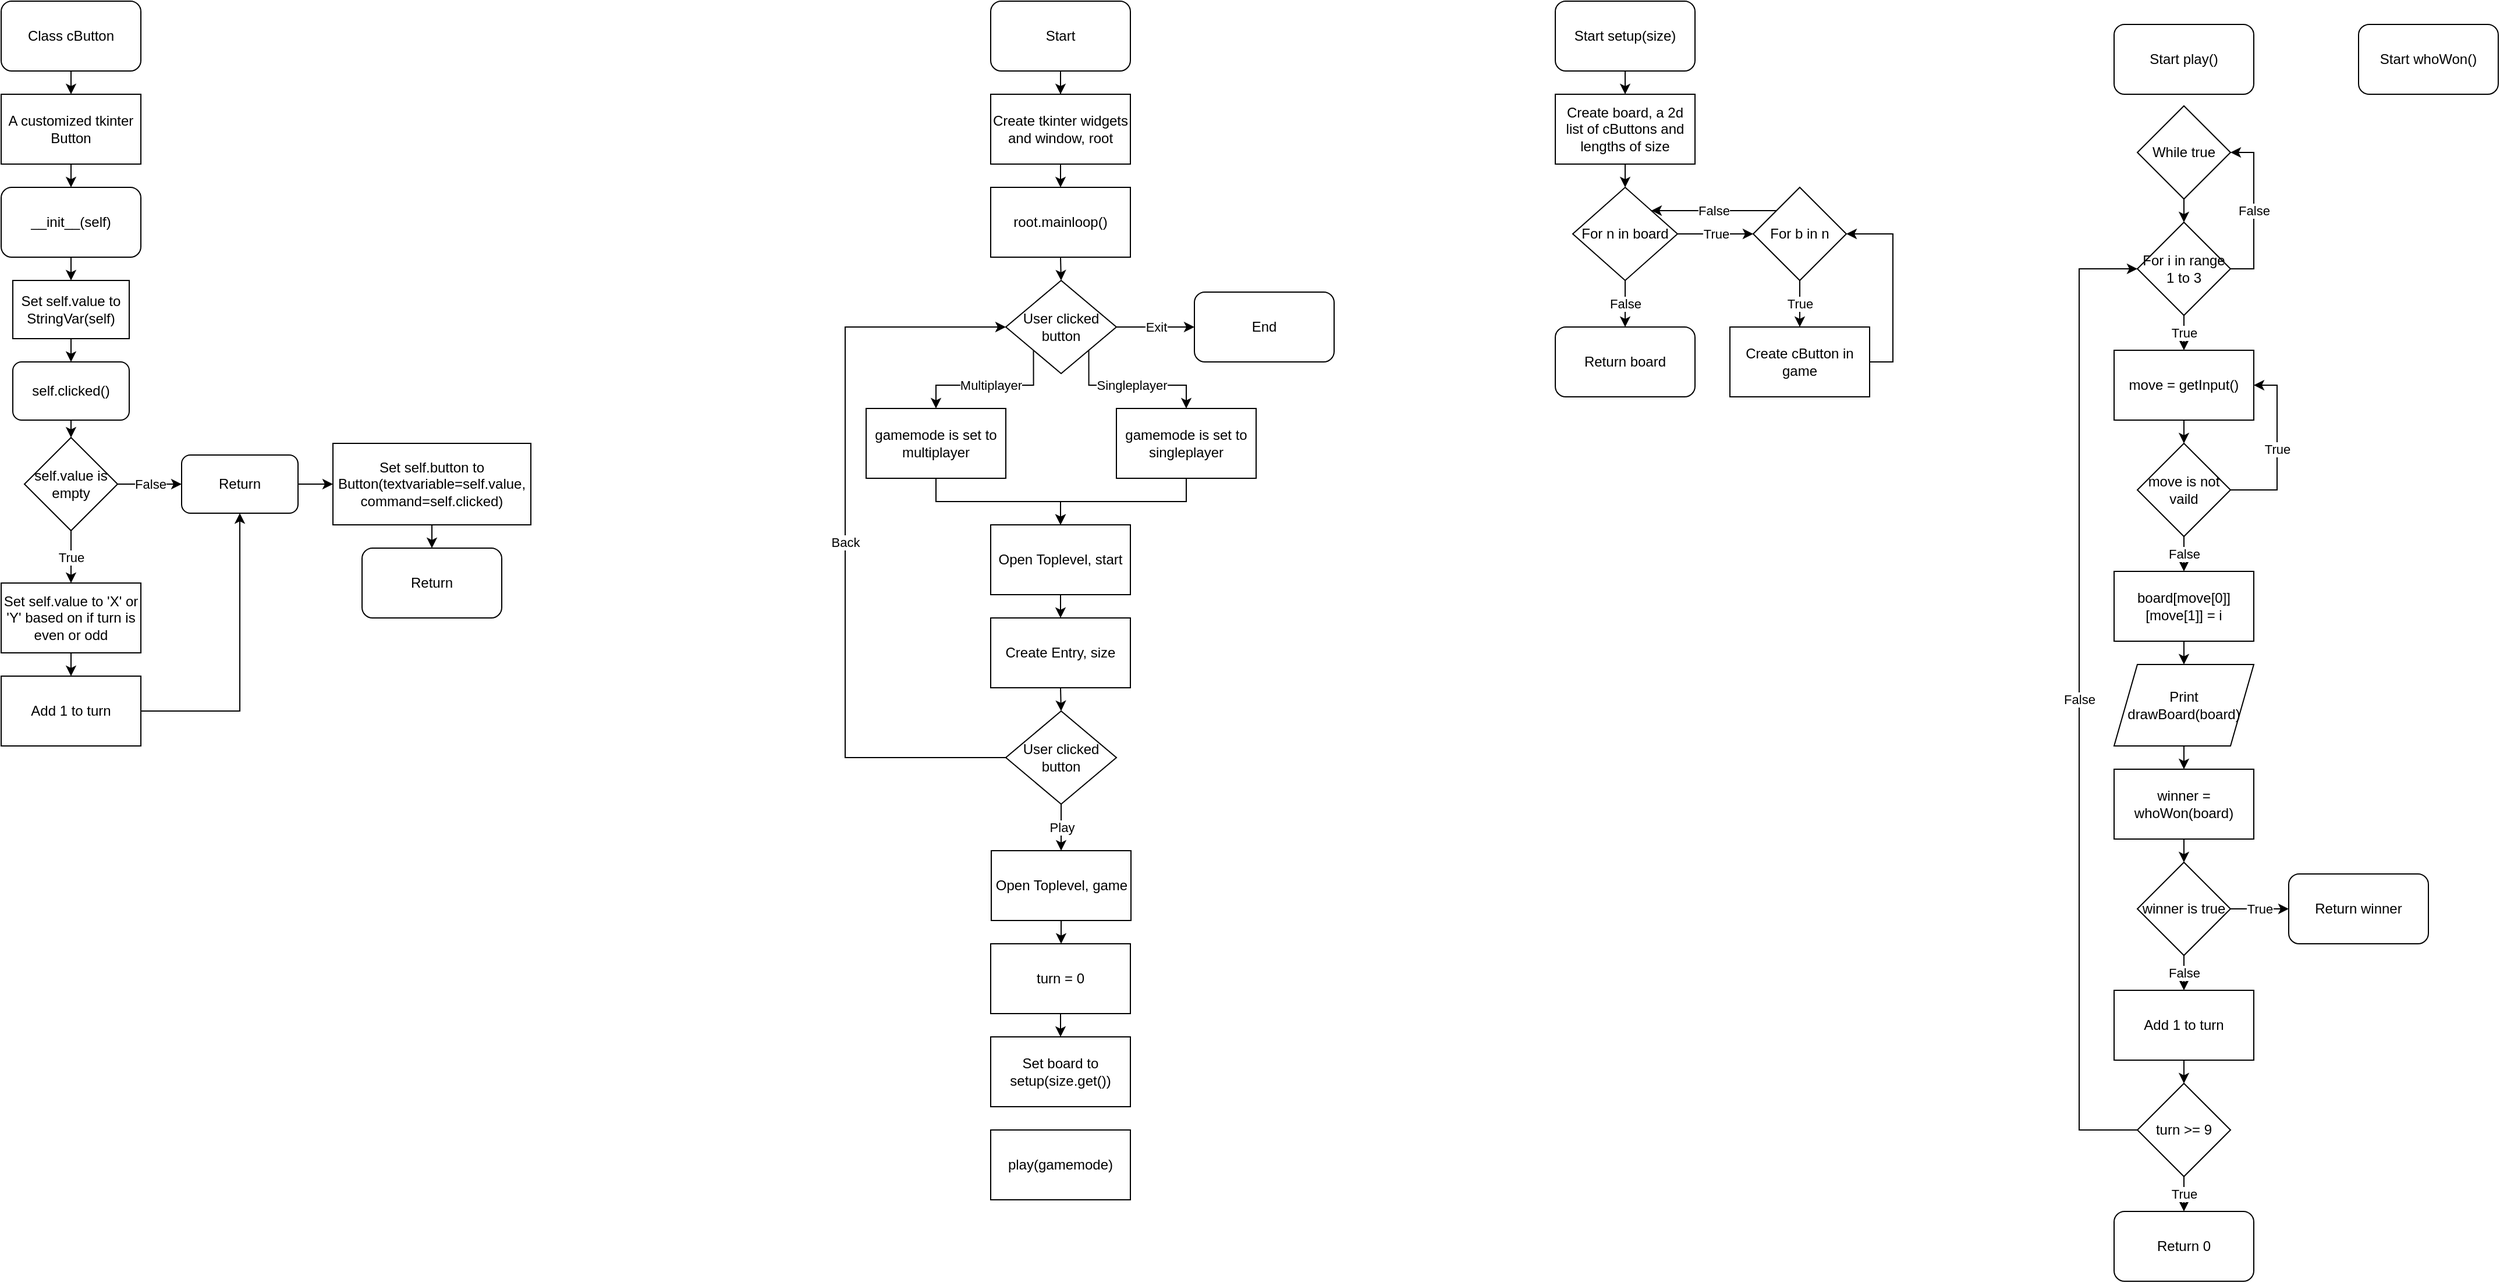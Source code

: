 <mxfile version="15.0.2" type="device"><diagram id="6clIkwtcAC-b_WzeR6XE" name="Page-1"><mxGraphModel dx="3020" dy="1205" grid="1" gridSize="10" guides="1" tooltips="1" connect="1" arrows="1" fold="1" page="1" pageScale="1" pageWidth="850" pageHeight="1100" math="0" shadow="0"><root><mxCell id="0"/><mxCell id="1" parent="0"/><mxCell id="fWspb8EAFHoqfbDvPN3U-147" style="edgeStyle=orthogonalEdgeStyle;rounded=0;orthogonalLoop=1;jettySize=auto;html=1;exitX=0.5;exitY=1;exitDx=0;exitDy=0;" edge="1" parent="1" source="fWspb8EAFHoqfbDvPN3U-2" target="fWspb8EAFHoqfbDvPN3U-3"><mxGeometry relative="1" as="geometry"/></mxCell><mxCell id="fWspb8EAFHoqfbDvPN3U-2" value="Start" style="rounded=1;whiteSpace=wrap;html=1;" vertex="1" parent="1"><mxGeometry x="365" width="120" height="60" as="geometry"/></mxCell><mxCell id="fWspb8EAFHoqfbDvPN3U-148" style="edgeStyle=orthogonalEdgeStyle;rounded=0;orthogonalLoop=1;jettySize=auto;html=1;exitX=0.5;exitY=1;exitDx=0;exitDy=0;entryX=0.5;entryY=0;entryDx=0;entryDy=0;" edge="1" parent="1" source="fWspb8EAFHoqfbDvPN3U-3" target="fWspb8EAFHoqfbDvPN3U-129"><mxGeometry relative="1" as="geometry"/></mxCell><mxCell id="fWspb8EAFHoqfbDvPN3U-3" value="Create tkinter widgets and window, root" style="rounded=0;whiteSpace=wrap;html=1;" vertex="1" parent="1"><mxGeometry x="365" y="80" width="120" height="60" as="geometry"/></mxCell><mxCell id="fWspb8EAFHoqfbDvPN3U-195" style="edgeStyle=orthogonalEdgeStyle;rounded=0;orthogonalLoop=1;jettySize=auto;html=1;exitX=0.5;exitY=1;exitDx=0;exitDy=0;entryX=0.5;entryY=0;entryDx=0;entryDy=0;" edge="1" parent="1" source="fWspb8EAFHoqfbDvPN3U-11" target="fWspb8EAFHoqfbDvPN3U-181"><mxGeometry relative="1" as="geometry"/></mxCell><mxCell id="fWspb8EAFHoqfbDvPN3U-11" value="Create board, a 2d list of cButtons and lengths of size" style="rounded=0;whiteSpace=wrap;html=1;" vertex="1" parent="1"><mxGeometry x="850" y="80" width="120" height="60" as="geometry"/></mxCell><mxCell id="fWspb8EAFHoqfbDvPN3U-18" style="edgeStyle=orthogonalEdgeStyle;rounded=0;orthogonalLoop=1;jettySize=auto;html=1;exitX=0.5;exitY=1;exitDx=0;exitDy=0;entryX=0.5;entryY=0;entryDx=0;entryDy=0;" edge="1" parent="1" source="fWspb8EAFHoqfbDvPN3U-19" target="fWspb8EAFHoqfbDvPN3U-22"><mxGeometry relative="1" as="geometry"/></mxCell><mxCell id="fWspb8EAFHoqfbDvPN3U-19" value="While true" style="rhombus;whiteSpace=wrap;html=1;" vertex="1" parent="1"><mxGeometry x="1350" y="90" width="80" height="80" as="geometry"/></mxCell><mxCell id="fWspb8EAFHoqfbDvPN3U-20" value="True" style="edgeStyle=orthogonalEdgeStyle;rounded=0;orthogonalLoop=1;jettySize=auto;html=1;exitX=0.5;exitY=1;exitDx=0;exitDy=0;entryX=0.5;entryY=0;entryDx=0;entryDy=0;" edge="1" parent="1" source="fWspb8EAFHoqfbDvPN3U-22" target="fWspb8EAFHoqfbDvPN3U-24"><mxGeometry relative="1" as="geometry"/></mxCell><mxCell id="fWspb8EAFHoqfbDvPN3U-21" value="False" style="edgeStyle=orthogonalEdgeStyle;rounded=0;orthogonalLoop=1;jettySize=auto;html=1;exitX=1;exitY=0.5;exitDx=0;exitDy=0;entryX=1;entryY=0.5;entryDx=0;entryDy=0;" edge="1" parent="1" source="fWspb8EAFHoqfbDvPN3U-22" target="fWspb8EAFHoqfbDvPN3U-19"><mxGeometry relative="1" as="geometry"/></mxCell><mxCell id="fWspb8EAFHoqfbDvPN3U-22" value="For i in range 1 to 3" style="rhombus;whiteSpace=wrap;html=1;" vertex="1" parent="1"><mxGeometry x="1350" y="190" width="80" height="80" as="geometry"/></mxCell><mxCell id="fWspb8EAFHoqfbDvPN3U-23" style="edgeStyle=orthogonalEdgeStyle;rounded=0;orthogonalLoop=1;jettySize=auto;html=1;exitX=0.5;exitY=1;exitDx=0;exitDy=0;entryX=0.5;entryY=0;entryDx=0;entryDy=0;" edge="1" parent="1" source="fWspb8EAFHoqfbDvPN3U-24" target="fWspb8EAFHoqfbDvPN3U-45"><mxGeometry relative="1" as="geometry"/></mxCell><mxCell id="fWspb8EAFHoqfbDvPN3U-24" value="move = getInput()" style="rounded=0;whiteSpace=wrap;html=1;" vertex="1" parent="1"><mxGeometry x="1330" y="300" width="120" height="60" as="geometry"/></mxCell><mxCell id="fWspb8EAFHoqfbDvPN3U-42" value="True" style="edgeStyle=orthogonalEdgeStyle;rounded=0;orthogonalLoop=1;jettySize=auto;html=1;exitX=1;exitY=0.5;exitDx=0;exitDy=0;entryX=1;entryY=0.5;entryDx=0;entryDy=0;" edge="1" parent="1" source="fWspb8EAFHoqfbDvPN3U-45" target="fWspb8EAFHoqfbDvPN3U-24"><mxGeometry relative="1" as="geometry"><Array as="points"><mxPoint x="1470" y="420"/><mxPoint x="1470" y="330"/></Array></mxGeometry></mxCell><mxCell id="fWspb8EAFHoqfbDvPN3U-44" value="False" style="edgeStyle=orthogonalEdgeStyle;rounded=0;orthogonalLoop=1;jettySize=auto;html=1;exitX=0.5;exitY=1;exitDx=0;exitDy=0;entryX=0.5;entryY=0;entryDx=0;entryDy=0;" edge="1" parent="1" source="fWspb8EAFHoqfbDvPN3U-45" target="fWspb8EAFHoqfbDvPN3U-48"><mxGeometry relative="1" as="geometry"/></mxCell><mxCell id="fWspb8EAFHoqfbDvPN3U-45" value="move is not vaild" style="rhombus;whiteSpace=wrap;html=1;" vertex="1" parent="1"><mxGeometry x="1350" y="380" width="80" height="80" as="geometry"/></mxCell><mxCell id="fWspb8EAFHoqfbDvPN3U-47" style="edgeStyle=orthogonalEdgeStyle;rounded=0;orthogonalLoop=1;jettySize=auto;html=1;exitX=0.5;exitY=1;exitDx=0;exitDy=0;entryX=0.5;entryY=0;entryDx=0;entryDy=0;" edge="1" parent="1" source="fWspb8EAFHoqfbDvPN3U-48" target="fWspb8EAFHoqfbDvPN3U-50"><mxGeometry relative="1" as="geometry"/></mxCell><mxCell id="fWspb8EAFHoqfbDvPN3U-48" value="board[move[0]][move[1]] = i" style="rounded=0;whiteSpace=wrap;html=1;" vertex="1" parent="1"><mxGeometry x="1330" y="490" width="120" height="60" as="geometry"/></mxCell><mxCell id="fWspb8EAFHoqfbDvPN3U-49" style="edgeStyle=orthogonalEdgeStyle;rounded=0;orthogonalLoop=1;jettySize=auto;html=1;exitX=0.5;exitY=1;exitDx=0;exitDy=0;entryX=0.5;entryY=0;entryDx=0;entryDy=0;" edge="1" parent="1" source="fWspb8EAFHoqfbDvPN3U-50" target="fWspb8EAFHoqfbDvPN3U-75"><mxGeometry relative="1" as="geometry"/></mxCell><mxCell id="fWspb8EAFHoqfbDvPN3U-50" value="Print drawBoard(board)" style="shape=parallelogram;perimeter=parallelogramPerimeter;whiteSpace=wrap;html=1;fixedSize=1;" vertex="1" parent="1"><mxGeometry x="1330" y="570" width="120" height="70" as="geometry"/></mxCell><mxCell id="fWspb8EAFHoqfbDvPN3U-74" style="edgeStyle=orthogonalEdgeStyle;rounded=0;orthogonalLoop=1;jettySize=auto;html=1;exitX=0.5;exitY=1;exitDx=0;exitDy=0;entryX=0.5;entryY=0;entryDx=0;entryDy=0;" edge="1" parent="1" source="fWspb8EAFHoqfbDvPN3U-75" target="fWspb8EAFHoqfbDvPN3U-105"><mxGeometry relative="1" as="geometry"/></mxCell><mxCell id="fWspb8EAFHoqfbDvPN3U-75" value="winner = whoWon(board)" style="rounded=0;whiteSpace=wrap;html=1;" vertex="1" parent="1"><mxGeometry x="1330" y="660" width="120" height="60" as="geometry"/></mxCell><mxCell id="fWspb8EAFHoqfbDvPN3U-77" value="Start whoWon()" style="rounded=1;whiteSpace=wrap;html=1;" vertex="1" parent="1"><mxGeometry x="1540" y="20" width="120" height="60" as="geometry"/></mxCell><mxCell id="fWspb8EAFHoqfbDvPN3U-103" value="True" style="edgeStyle=orthogonalEdgeStyle;rounded=0;orthogonalLoop=1;jettySize=auto;html=1;exitX=1;exitY=0.5;exitDx=0;exitDy=0;entryX=0;entryY=0.5;entryDx=0;entryDy=0;" edge="1" parent="1" source="fWspb8EAFHoqfbDvPN3U-105" target="fWspb8EAFHoqfbDvPN3U-106"><mxGeometry relative="1" as="geometry"/></mxCell><mxCell id="fWspb8EAFHoqfbDvPN3U-104" value="False" style="edgeStyle=orthogonalEdgeStyle;rounded=0;orthogonalLoop=1;jettySize=auto;html=1;exitX=0.5;exitY=1;exitDx=0;exitDy=0;entryX=0.5;entryY=0;entryDx=0;entryDy=0;" edge="1" parent="1" source="fWspb8EAFHoqfbDvPN3U-105" target="fWspb8EAFHoqfbDvPN3U-108"><mxGeometry relative="1" as="geometry"/></mxCell><mxCell id="fWspb8EAFHoqfbDvPN3U-105" value="winner is true" style="rhombus;whiteSpace=wrap;html=1;" vertex="1" parent="1"><mxGeometry x="1350" y="740" width="80" height="80" as="geometry"/></mxCell><mxCell id="fWspb8EAFHoqfbDvPN3U-106" value="Return winner" style="rounded=1;whiteSpace=wrap;html=1;" vertex="1" parent="1"><mxGeometry x="1480" y="750" width="120" height="60" as="geometry"/></mxCell><mxCell id="fWspb8EAFHoqfbDvPN3U-107" style="edgeStyle=orthogonalEdgeStyle;rounded=0;orthogonalLoop=1;jettySize=auto;html=1;exitX=0.5;exitY=1;exitDx=0;exitDy=0;entryX=0.5;entryY=0;entryDx=0;entryDy=0;" edge="1" parent="1" source="fWspb8EAFHoqfbDvPN3U-108" target="fWspb8EAFHoqfbDvPN3U-111"><mxGeometry relative="1" as="geometry"/></mxCell><mxCell id="fWspb8EAFHoqfbDvPN3U-108" value="Add 1 to turn" style="rounded=0;whiteSpace=wrap;html=1;" vertex="1" parent="1"><mxGeometry x="1330" y="850" width="120" height="60" as="geometry"/></mxCell><mxCell id="fWspb8EAFHoqfbDvPN3U-109" value="True" style="edgeStyle=orthogonalEdgeStyle;rounded=0;orthogonalLoop=1;jettySize=auto;html=1;exitX=0.5;exitY=1;exitDx=0;exitDy=0;entryX=0.5;entryY=0;entryDx=0;entryDy=0;" edge="1" parent="1" source="fWspb8EAFHoqfbDvPN3U-111" target="fWspb8EAFHoqfbDvPN3U-112"><mxGeometry relative="1" as="geometry"/></mxCell><mxCell id="fWspb8EAFHoqfbDvPN3U-110" value="False" style="edgeStyle=orthogonalEdgeStyle;rounded=0;orthogonalLoop=1;jettySize=auto;html=1;exitX=0;exitY=0.5;exitDx=0;exitDy=0;entryX=0;entryY=0.5;entryDx=0;entryDy=0;" edge="1" parent="1" source="fWspb8EAFHoqfbDvPN3U-111" target="fWspb8EAFHoqfbDvPN3U-22"><mxGeometry relative="1" as="geometry"><mxPoint x="1210" y="440" as="targetPoint"/><Array as="points"><mxPoint x="1300" y="970"/><mxPoint x="1300" y="230"/></Array></mxGeometry></mxCell><mxCell id="fWspb8EAFHoqfbDvPN3U-111" value="turn &amp;gt;= 9" style="rhombus;whiteSpace=wrap;html=1;" vertex="1" parent="1"><mxGeometry x="1350" y="930" width="80" height="80" as="geometry"/></mxCell><mxCell id="fWspb8EAFHoqfbDvPN3U-112" value="Return 0" style="rounded=1;whiteSpace=wrap;html=1;" vertex="1" parent="1"><mxGeometry x="1330" y="1040" width="120" height="60" as="geometry"/></mxCell><mxCell id="fWspb8EAFHoqfbDvPN3U-149" style="edgeStyle=orthogonalEdgeStyle;rounded=0;orthogonalLoop=1;jettySize=auto;html=1;exitX=0.5;exitY=1;exitDx=0;exitDy=0;entryX=0.5;entryY=0;entryDx=0;entryDy=0;" edge="1" parent="1" source="fWspb8EAFHoqfbDvPN3U-129" target="fWspb8EAFHoqfbDvPN3U-130"><mxGeometry relative="1" as="geometry"/></mxCell><mxCell id="fWspb8EAFHoqfbDvPN3U-129" value="root.mainloop()" style="rounded=0;whiteSpace=wrap;html=1;" vertex="1" parent="1"><mxGeometry x="365" y="160" width="120" height="60" as="geometry"/></mxCell><mxCell id="fWspb8EAFHoqfbDvPN3U-134" value="Exit" style="edgeStyle=orthogonalEdgeStyle;rounded=0;orthogonalLoop=1;jettySize=auto;html=1;exitX=1;exitY=0.5;exitDx=0;exitDy=0;entryX=0;entryY=0.5;entryDx=0;entryDy=0;" edge="1" parent="1" source="fWspb8EAFHoqfbDvPN3U-130" target="fWspb8EAFHoqfbDvPN3U-133"><mxGeometry relative="1" as="geometry"/></mxCell><mxCell id="fWspb8EAFHoqfbDvPN3U-135" value="Multiplayer" style="edgeStyle=orthogonalEdgeStyle;rounded=0;orthogonalLoop=1;jettySize=auto;html=1;exitX=0;exitY=1;exitDx=0;exitDy=0;entryX=0.5;entryY=0;entryDx=0;entryDy=0;" edge="1" parent="1" source="fWspb8EAFHoqfbDvPN3U-130" target="fWspb8EAFHoqfbDvPN3U-131"><mxGeometry relative="1" as="geometry"><Array as="points"><mxPoint x="402" y="330"/><mxPoint x="318" y="330"/></Array></mxGeometry></mxCell><mxCell id="fWspb8EAFHoqfbDvPN3U-136" value="Singleplayer" style="edgeStyle=orthogonalEdgeStyle;rounded=0;orthogonalLoop=1;jettySize=auto;html=1;exitX=1;exitY=1;exitDx=0;exitDy=0;entryX=0.5;entryY=0;entryDx=0;entryDy=0;" edge="1" parent="1" source="fWspb8EAFHoqfbDvPN3U-130" target="fWspb8EAFHoqfbDvPN3U-132"><mxGeometry relative="1" as="geometry"><Array as="points"><mxPoint x="449" y="330"/><mxPoint x="533" y="330"/></Array></mxGeometry></mxCell><mxCell id="fWspb8EAFHoqfbDvPN3U-130" value="User clicked button" style="rhombus;whiteSpace=wrap;html=1;" vertex="1" parent="1"><mxGeometry x="378" y="240" width="95" height="80" as="geometry"/></mxCell><mxCell id="fWspb8EAFHoqfbDvPN3U-138" style="edgeStyle=orthogonalEdgeStyle;rounded=0;orthogonalLoop=1;jettySize=auto;html=1;exitX=0.5;exitY=1;exitDx=0;exitDy=0;" edge="1" parent="1" source="fWspb8EAFHoqfbDvPN3U-131" target="fWspb8EAFHoqfbDvPN3U-137"><mxGeometry relative="1" as="geometry"/></mxCell><mxCell id="fWspb8EAFHoqfbDvPN3U-131" value="gamemode is set to multiplayer" style="rounded=0;whiteSpace=wrap;html=1;" vertex="1" parent="1"><mxGeometry x="258" y="350" width="120" height="60" as="geometry"/></mxCell><mxCell id="fWspb8EAFHoqfbDvPN3U-139" style="edgeStyle=orthogonalEdgeStyle;rounded=0;orthogonalLoop=1;jettySize=auto;html=1;exitX=0.5;exitY=1;exitDx=0;exitDy=0;entryX=0.5;entryY=0;entryDx=0;entryDy=0;" edge="1" parent="1" source="fWspb8EAFHoqfbDvPN3U-132" target="fWspb8EAFHoqfbDvPN3U-137"><mxGeometry relative="1" as="geometry"/></mxCell><mxCell id="fWspb8EAFHoqfbDvPN3U-132" value="gamemode is set to singleplayer" style="rounded=0;whiteSpace=wrap;html=1;" vertex="1" parent="1"><mxGeometry x="473" y="350" width="120" height="60" as="geometry"/></mxCell><mxCell id="fWspb8EAFHoqfbDvPN3U-133" value="End" style="rounded=1;whiteSpace=wrap;html=1;" vertex="1" parent="1"><mxGeometry x="540" y="250" width="120" height="60" as="geometry"/></mxCell><mxCell id="fWspb8EAFHoqfbDvPN3U-237" style="edgeStyle=orthogonalEdgeStyle;rounded=0;orthogonalLoop=1;jettySize=auto;html=1;exitX=0.5;exitY=1;exitDx=0;exitDy=0;entryX=0.5;entryY=0;entryDx=0;entryDy=0;" edge="1" parent="1" source="fWspb8EAFHoqfbDvPN3U-137" target="fWspb8EAFHoqfbDvPN3U-235"><mxGeometry relative="1" as="geometry"/></mxCell><mxCell id="fWspb8EAFHoqfbDvPN3U-137" value="Open Toplevel, start" style="rounded=0;whiteSpace=wrap;html=1;" vertex="1" parent="1"><mxGeometry x="365" y="450" width="120" height="60" as="geometry"/></mxCell><mxCell id="fWspb8EAFHoqfbDvPN3U-143" value="Back" style="edgeStyle=orthogonalEdgeStyle;rounded=0;orthogonalLoop=1;jettySize=auto;html=1;exitX=0;exitY=0.5;exitDx=0;exitDy=0;entryX=0;entryY=0.5;entryDx=0;entryDy=0;" edge="1" parent="1" source="fWspb8EAFHoqfbDvPN3U-141" target="fWspb8EAFHoqfbDvPN3U-130"><mxGeometry relative="1" as="geometry"><Array as="points"><mxPoint x="240" y="650"/><mxPoint x="240" y="280"/></Array></mxGeometry></mxCell><mxCell id="fWspb8EAFHoqfbDvPN3U-145" value="Play" style="edgeStyle=orthogonalEdgeStyle;rounded=0;orthogonalLoop=1;jettySize=auto;html=1;exitX=0.5;exitY=1;exitDx=0;exitDy=0;entryX=0.5;entryY=0;entryDx=0;entryDy=0;" edge="1" parent="1" source="fWspb8EAFHoqfbDvPN3U-141" target="fWspb8EAFHoqfbDvPN3U-146"><mxGeometry relative="1" as="geometry"><mxPoint x="425" y="730" as="targetPoint"/></mxGeometry></mxCell><mxCell id="fWspb8EAFHoqfbDvPN3U-141" value="User clicked button" style="rhombus;whiteSpace=wrap;html=1;" vertex="1" parent="1"><mxGeometry x="378" y="610" width="95" height="80" as="geometry"/></mxCell><mxCell id="fWspb8EAFHoqfbDvPN3U-213" style="edgeStyle=orthogonalEdgeStyle;rounded=0;orthogonalLoop=1;jettySize=auto;html=1;exitX=0.5;exitY=1;exitDx=0;exitDy=0;" edge="1" parent="1" source="fWspb8EAFHoqfbDvPN3U-146" target="fWspb8EAFHoqfbDvPN3U-212"><mxGeometry relative="1" as="geometry"/></mxCell><mxCell id="fWspb8EAFHoqfbDvPN3U-146" value="Open Toplevel, game" style="rounded=0;whiteSpace=wrap;html=1;" vertex="1" parent="1"><mxGeometry x="365.5" y="730" width="120" height="60" as="geometry"/></mxCell><mxCell id="fWspb8EAFHoqfbDvPN3U-151" value="Set board to setup(size.get())" style="rounded=0;whiteSpace=wrap;html=1;" vertex="1" parent="1"><mxGeometry x="365" y="890" width="120" height="60" as="geometry"/></mxCell><mxCell id="fWspb8EAFHoqfbDvPN3U-194" style="edgeStyle=orthogonalEdgeStyle;rounded=0;orthogonalLoop=1;jettySize=auto;html=1;exitX=0.5;exitY=1;exitDx=0;exitDy=0;entryX=0.5;entryY=0;entryDx=0;entryDy=0;" edge="1" parent="1" source="fWspb8EAFHoqfbDvPN3U-152" target="fWspb8EAFHoqfbDvPN3U-11"><mxGeometry relative="1" as="geometry"/></mxCell><mxCell id="fWspb8EAFHoqfbDvPN3U-152" value="Start setup(size)" style="rounded=1;whiteSpace=wrap;html=1;" vertex="1" parent="1"><mxGeometry x="850" width="120" height="60" as="geometry"/></mxCell><mxCell id="fWspb8EAFHoqfbDvPN3U-225" style="edgeStyle=orthogonalEdgeStyle;rounded=0;orthogonalLoop=1;jettySize=auto;html=1;exitX=0.5;exitY=1;exitDx=0;exitDy=0;entryX=0.5;entryY=0;entryDx=0;entryDy=0;" edge="1" parent="1" source="fWspb8EAFHoqfbDvPN3U-155" target="fWspb8EAFHoqfbDvPN3U-156"><mxGeometry relative="1" as="geometry"/></mxCell><mxCell id="fWspb8EAFHoqfbDvPN3U-155" value="Class cButton" style="rounded=1;whiteSpace=wrap;html=1;" vertex="1" parent="1"><mxGeometry x="-485" width="120" height="60" as="geometry"/></mxCell><mxCell id="fWspb8EAFHoqfbDvPN3U-233" style="edgeStyle=orthogonalEdgeStyle;rounded=0;orthogonalLoop=1;jettySize=auto;html=1;exitX=0.5;exitY=1;exitDx=0;exitDy=0;entryX=0.5;entryY=0;entryDx=0;entryDy=0;" edge="1" parent="1" source="fWspb8EAFHoqfbDvPN3U-156" target="fWspb8EAFHoqfbDvPN3U-210"><mxGeometry relative="1" as="geometry"/></mxCell><mxCell id="fWspb8EAFHoqfbDvPN3U-156" value="A customized tkinter Button" style="rounded=0;whiteSpace=wrap;html=1;" vertex="1" parent="1"><mxGeometry x="-485" y="80" width="120" height="60" as="geometry"/></mxCell><mxCell id="fWspb8EAFHoqfbDvPN3U-190" value="True" style="edgeStyle=orthogonalEdgeStyle;rounded=0;orthogonalLoop=1;jettySize=auto;html=1;exitX=1;exitY=0.5;exitDx=0;exitDy=0;" edge="1" parent="1" source="fWspb8EAFHoqfbDvPN3U-181" target="fWspb8EAFHoqfbDvPN3U-182"><mxGeometry relative="1" as="geometry"/></mxCell><mxCell id="fWspb8EAFHoqfbDvPN3U-200" value="False" style="edgeStyle=orthogonalEdgeStyle;rounded=0;orthogonalLoop=1;jettySize=auto;html=1;exitX=0.5;exitY=1;exitDx=0;exitDy=0;entryX=0.5;entryY=0;entryDx=0;entryDy=0;" edge="1" parent="1" source="fWspb8EAFHoqfbDvPN3U-181" target="fWspb8EAFHoqfbDvPN3U-201"><mxGeometry relative="1" as="geometry"><mxPoint x="910" y="280.0" as="targetPoint"/></mxGeometry></mxCell><mxCell id="fWspb8EAFHoqfbDvPN3U-181" value="For n in board" style="rhombus;whiteSpace=wrap;html=1;" vertex="1" parent="1"><mxGeometry x="865" y="160" width="90" height="80" as="geometry"/></mxCell><mxCell id="fWspb8EAFHoqfbDvPN3U-185" value="True" style="edgeStyle=orthogonalEdgeStyle;rounded=0;orthogonalLoop=1;jettySize=auto;html=1;exitX=0.5;exitY=1;exitDx=0;exitDy=0;entryX=0.5;entryY=0;entryDx=0;entryDy=0;" edge="1" parent="1" source="fWspb8EAFHoqfbDvPN3U-182" target="fWspb8EAFHoqfbDvPN3U-183"><mxGeometry relative="1" as="geometry"/></mxCell><mxCell id="fWspb8EAFHoqfbDvPN3U-192" value="False" style="edgeStyle=orthogonalEdgeStyle;rounded=0;orthogonalLoop=1;jettySize=auto;html=1;exitX=0;exitY=0;exitDx=0;exitDy=0;entryX=1;entryY=0;entryDx=0;entryDy=0;" edge="1" parent="1" source="fWspb8EAFHoqfbDvPN3U-182" target="fWspb8EAFHoqfbDvPN3U-181"><mxGeometry relative="1" as="geometry"/></mxCell><mxCell id="fWspb8EAFHoqfbDvPN3U-182" value="For b in n" style="rhombus;whiteSpace=wrap;html=1;" vertex="1" parent="1"><mxGeometry x="1020" y="160" width="80" height="80" as="geometry"/></mxCell><mxCell id="fWspb8EAFHoqfbDvPN3U-188" style="edgeStyle=orthogonalEdgeStyle;rounded=0;orthogonalLoop=1;jettySize=auto;html=1;exitX=1;exitY=0.5;exitDx=0;exitDy=0;entryX=1;entryY=0.5;entryDx=0;entryDy=0;" edge="1" parent="1" source="fWspb8EAFHoqfbDvPN3U-183" target="fWspb8EAFHoqfbDvPN3U-182"><mxGeometry relative="1" as="geometry"/></mxCell><mxCell id="fWspb8EAFHoqfbDvPN3U-183" value="Create cButton in game" style="rounded=0;whiteSpace=wrap;html=1;" vertex="1" parent="1"><mxGeometry x="1000" y="280" width="120" height="60" as="geometry"/></mxCell><mxCell id="fWspb8EAFHoqfbDvPN3U-201" value="Return board" style="rounded=1;whiteSpace=wrap;html=1;" vertex="1" parent="1"><mxGeometry x="850" y="280" width="120" height="60" as="geometry"/></mxCell><mxCell id="fWspb8EAFHoqfbDvPN3U-203" value="play(gamemode)" style="rounded=0;whiteSpace=wrap;html=1;" vertex="1" parent="1"><mxGeometry x="365" y="970" width="120" height="60" as="geometry"/></mxCell><mxCell id="fWspb8EAFHoqfbDvPN3U-243" style="edgeStyle=orthogonalEdgeStyle;rounded=0;orthogonalLoop=1;jettySize=auto;html=1;exitX=0.5;exitY=1;exitDx=0;exitDy=0;entryX=0.5;entryY=0;entryDx=0;entryDy=0;" edge="1" parent="1" source="fWspb8EAFHoqfbDvPN3U-206" target="fWspb8EAFHoqfbDvPN3U-242"><mxGeometry relative="1" as="geometry"/></mxCell><mxCell id="fWspb8EAFHoqfbDvPN3U-206" value="Set self.button to Button(textvariable=self.value, command=self.clicked)" style="rounded=0;whiteSpace=wrap;html=1;" vertex="1" parent="1"><mxGeometry x="-200" y="380" width="170" height="70" as="geometry"/></mxCell><mxCell id="fWspb8EAFHoqfbDvPN3U-221" style="edgeStyle=orthogonalEdgeStyle;rounded=0;orthogonalLoop=1;jettySize=auto;html=1;exitX=0.5;exitY=1;exitDx=0;exitDy=0;entryX=0.5;entryY=0;entryDx=0;entryDy=0;" edge="1" parent="1" source="fWspb8EAFHoqfbDvPN3U-208" target="fWspb8EAFHoqfbDvPN3U-216"><mxGeometry relative="1" as="geometry"/></mxCell><mxCell id="fWspb8EAFHoqfbDvPN3U-208" value="self.clicked()" style="rounded=1;whiteSpace=wrap;html=1;" vertex="1" parent="1"><mxGeometry x="-475" y="310" width="100" height="50" as="geometry"/></mxCell><mxCell id="fWspb8EAFHoqfbDvPN3U-241" style="edgeStyle=orthogonalEdgeStyle;rounded=0;orthogonalLoop=1;jettySize=auto;html=1;exitX=0.5;exitY=1;exitDx=0;exitDy=0;entryX=0.5;entryY=0;entryDx=0;entryDy=0;" edge="1" parent="1" source="fWspb8EAFHoqfbDvPN3U-209" target="fWspb8EAFHoqfbDvPN3U-208"><mxGeometry relative="1" as="geometry"/></mxCell><mxCell id="fWspb8EAFHoqfbDvPN3U-209" value="Set self.value to StringVar(self)" style="rounded=0;whiteSpace=wrap;html=1;" vertex="1" parent="1"><mxGeometry x="-475" y="240" width="100" height="50" as="geometry"/></mxCell><mxCell id="fWspb8EAFHoqfbDvPN3U-240" style="edgeStyle=orthogonalEdgeStyle;rounded=0;orthogonalLoop=1;jettySize=auto;html=1;exitX=0.5;exitY=1;exitDx=0;exitDy=0;entryX=0.5;entryY=0;entryDx=0;entryDy=0;" edge="1" parent="1" source="fWspb8EAFHoqfbDvPN3U-210" target="fWspb8EAFHoqfbDvPN3U-209"><mxGeometry relative="1" as="geometry"/></mxCell><mxCell id="fWspb8EAFHoqfbDvPN3U-210" value="__init__(self)" style="rounded=1;whiteSpace=wrap;html=1;" vertex="1" parent="1"><mxGeometry x="-485" y="160" width="120" height="60" as="geometry"/></mxCell><mxCell id="fWspb8EAFHoqfbDvPN3U-214" style="edgeStyle=orthogonalEdgeStyle;rounded=0;orthogonalLoop=1;jettySize=auto;html=1;exitX=0.5;exitY=1;exitDx=0;exitDy=0;entryX=0.5;entryY=0;entryDx=0;entryDy=0;" edge="1" parent="1" source="fWspb8EAFHoqfbDvPN3U-212" target="fWspb8EAFHoqfbDvPN3U-151"><mxGeometry relative="1" as="geometry"/></mxCell><mxCell id="fWspb8EAFHoqfbDvPN3U-212" value="turn = 0" style="rounded=0;whiteSpace=wrap;html=1;" vertex="1" parent="1"><mxGeometry x="365" y="810" width="120" height="60" as="geometry"/></mxCell><mxCell id="fWspb8EAFHoqfbDvPN3U-223" style="edgeStyle=orthogonalEdgeStyle;rounded=0;orthogonalLoop=1;jettySize=auto;html=1;exitX=0.5;exitY=1;exitDx=0;exitDy=0;entryX=0.5;entryY=0;entryDx=0;entryDy=0;" edge="1" parent="1" source="fWspb8EAFHoqfbDvPN3U-215" target="fWspb8EAFHoqfbDvPN3U-222"><mxGeometry relative="1" as="geometry"/></mxCell><mxCell id="fWspb8EAFHoqfbDvPN3U-215" value="Set self.value to 'X' or 'Y' based on if turn is even or odd" style="rounded=0;whiteSpace=wrap;html=1;" vertex="1" parent="1"><mxGeometry x="-485" y="500" width="120" height="60" as="geometry"/></mxCell><mxCell id="fWspb8EAFHoqfbDvPN3U-218" value="True" style="edgeStyle=orthogonalEdgeStyle;rounded=0;orthogonalLoop=1;jettySize=auto;html=1;exitX=0.5;exitY=1;exitDx=0;exitDy=0;entryX=0.5;entryY=0;entryDx=0;entryDy=0;" edge="1" parent="1" source="fWspb8EAFHoqfbDvPN3U-216" target="fWspb8EAFHoqfbDvPN3U-215"><mxGeometry relative="1" as="geometry"/></mxCell><mxCell id="fWspb8EAFHoqfbDvPN3U-220" value="False" style="edgeStyle=orthogonalEdgeStyle;rounded=0;orthogonalLoop=1;jettySize=auto;html=1;exitX=1;exitY=0.5;exitDx=0;exitDy=0;entryX=0;entryY=0.5;entryDx=0;entryDy=0;" edge="1" parent="1" source="fWspb8EAFHoqfbDvPN3U-216" target="fWspb8EAFHoqfbDvPN3U-219"><mxGeometry relative="1" as="geometry"/></mxCell><mxCell id="fWspb8EAFHoqfbDvPN3U-216" value="self.value is empty" style="rhombus;whiteSpace=wrap;html=1;" vertex="1" parent="1"><mxGeometry x="-465" y="375" width="80" height="80" as="geometry"/></mxCell><mxCell id="fWspb8EAFHoqfbDvPN3U-239" style="edgeStyle=orthogonalEdgeStyle;rounded=0;orthogonalLoop=1;jettySize=auto;html=1;exitX=1;exitY=0.5;exitDx=0;exitDy=0;entryX=0;entryY=0.5;entryDx=0;entryDy=0;" edge="1" parent="1" source="fWspb8EAFHoqfbDvPN3U-219" target="fWspb8EAFHoqfbDvPN3U-206"><mxGeometry relative="1" as="geometry"/></mxCell><mxCell id="fWspb8EAFHoqfbDvPN3U-219" value="Return" style="rounded=1;whiteSpace=wrap;html=1;" vertex="1" parent="1"><mxGeometry x="-330" y="390" width="100" height="50" as="geometry"/></mxCell><mxCell id="fWspb8EAFHoqfbDvPN3U-224" style="edgeStyle=orthogonalEdgeStyle;rounded=0;orthogonalLoop=1;jettySize=auto;html=1;exitX=1;exitY=0.5;exitDx=0;exitDy=0;entryX=0.5;entryY=1;entryDx=0;entryDy=0;" edge="1" parent="1" source="fWspb8EAFHoqfbDvPN3U-222" target="fWspb8EAFHoqfbDvPN3U-219"><mxGeometry relative="1" as="geometry"/></mxCell><mxCell id="fWspb8EAFHoqfbDvPN3U-222" value="Add 1 to turn" style="rounded=0;whiteSpace=wrap;html=1;" vertex="1" parent="1"><mxGeometry x="-485" y="580" width="120" height="60" as="geometry"/></mxCell><mxCell id="fWspb8EAFHoqfbDvPN3U-236" style="edgeStyle=orthogonalEdgeStyle;rounded=0;orthogonalLoop=1;jettySize=auto;html=1;exitX=0.5;exitY=1;exitDx=0;exitDy=0;entryX=0.5;entryY=0;entryDx=0;entryDy=0;" edge="1" parent="1" source="fWspb8EAFHoqfbDvPN3U-235" target="fWspb8EAFHoqfbDvPN3U-141"><mxGeometry relative="1" as="geometry"/></mxCell><mxCell id="fWspb8EAFHoqfbDvPN3U-235" value="Create Entry, size" style="rounded=0;whiteSpace=wrap;html=1;" vertex="1" parent="1"><mxGeometry x="365" y="530" width="120" height="60" as="geometry"/></mxCell><mxCell id="fWspb8EAFHoqfbDvPN3U-242" value="Return" style="rounded=1;whiteSpace=wrap;html=1;" vertex="1" parent="1"><mxGeometry x="-175" y="470" width="120" height="60" as="geometry"/></mxCell><mxCell id="fWspb8EAFHoqfbDvPN3U-244" value="Start play()" style="rounded=1;whiteSpace=wrap;html=1;" vertex="1" parent="1"><mxGeometry x="1330" y="20" width="120" height="60" as="geometry"/></mxCell></root></mxGraphModel></diagram></mxfile>
